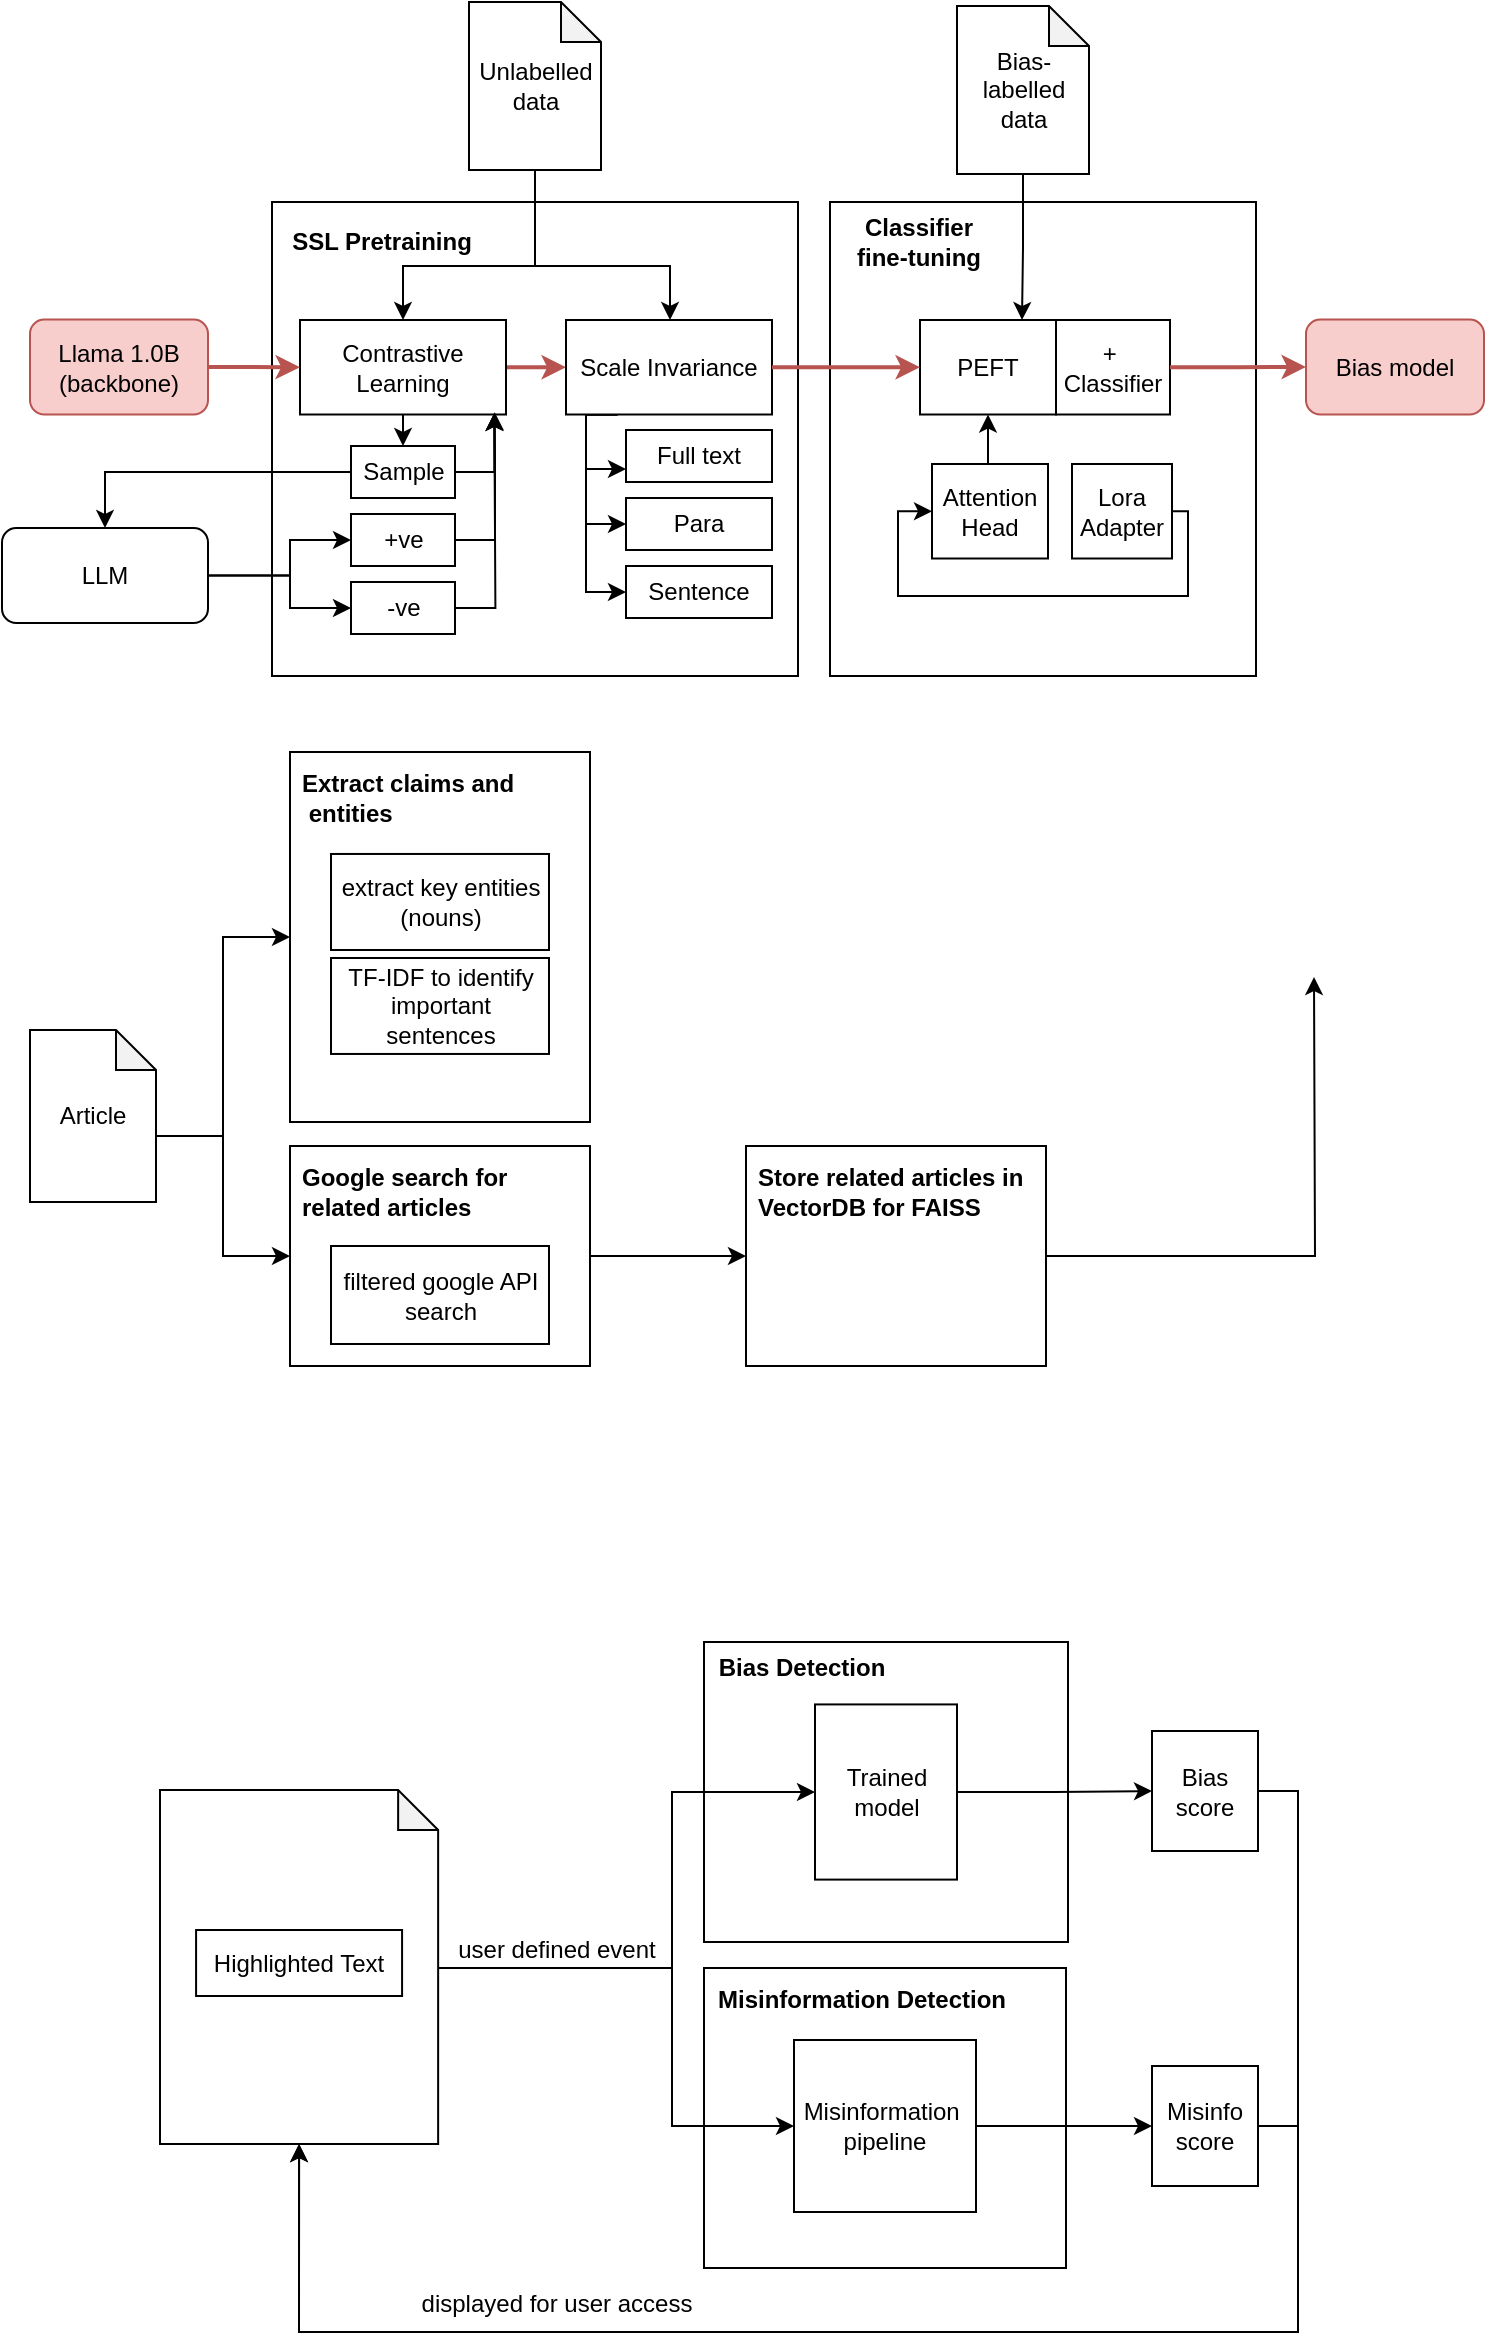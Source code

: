 <mxfile version="26.0.16">
  <diagram name="Page-1" id="9Bia6ibFdOrg1GPMHm58">
    <mxGraphModel dx="989" dy="532" grid="0" gridSize="10" guides="1" tooltips="1" connect="1" arrows="1" fold="1" page="0" pageScale="1" pageWidth="827" pageHeight="1169" math="0" shadow="0">
      <root>
        <mxCell id="0" />
        <mxCell id="1" parent="0" />
        <mxCell id="3uAdCKP51J_CVrvJTmnT-3" value="" style="group" parent="1" vertex="1" connectable="0">
          <mxGeometry x="176" y="165" width="263" height="237" as="geometry" />
        </mxCell>
        <mxCell id="3uAdCKP51J_CVrvJTmnT-1" value="" style="rounded=0;whiteSpace=wrap;html=1;" parent="3uAdCKP51J_CVrvJTmnT-3" vertex="1">
          <mxGeometry width="263" height="237" as="geometry" />
        </mxCell>
        <mxCell id="3uAdCKP51J_CVrvJTmnT-2" value="SSL Pretraining" style="text;html=1;align=center;verticalAlign=middle;whiteSpace=wrap;rounded=0;fontStyle=1" parent="3uAdCKP51J_CVrvJTmnT-3" vertex="1">
          <mxGeometry x="3.72" y="5" width="102.28" height="30" as="geometry" />
        </mxCell>
        <mxCell id="YknameOXMy4EFTPiAXg9-14" style="edgeStyle=orthogonalEdgeStyle;rounded=0;orthogonalLoop=1;jettySize=auto;html=1;exitX=1;exitY=0.5;exitDx=0;exitDy=0;entryX=0;entryY=0.5;entryDx=0;entryDy=0;fillColor=#f8cecc;strokeColor=#b85450;strokeWidth=2;" edge="1" parent="3uAdCKP51J_CVrvJTmnT-3" source="3uAdCKP51J_CVrvJTmnT-13" target="3uAdCKP51J_CVrvJTmnT-14">
          <mxGeometry relative="1" as="geometry" />
        </mxCell>
        <mxCell id="YknameOXMy4EFTPiAXg9-29" style="edgeStyle=orthogonalEdgeStyle;rounded=0;orthogonalLoop=1;jettySize=auto;html=1;exitX=0.5;exitY=1;exitDx=0;exitDy=0;entryX=0.5;entryY=0;entryDx=0;entryDy=0;" edge="1" parent="3uAdCKP51J_CVrvJTmnT-3" source="3uAdCKP51J_CVrvJTmnT-13" target="YknameOXMy4EFTPiAXg9-28">
          <mxGeometry relative="1" as="geometry" />
        </mxCell>
        <mxCell id="3uAdCKP51J_CVrvJTmnT-13" value="Contrastive Learning" style="rounded=0;whiteSpace=wrap;html=1;" parent="3uAdCKP51J_CVrvJTmnT-3" vertex="1">
          <mxGeometry x="14" y="59" width="103" height="47.25" as="geometry" />
        </mxCell>
        <mxCell id="YknameOXMy4EFTPiAXg9-8" style="edgeStyle=orthogonalEdgeStyle;rounded=0;orthogonalLoop=1;jettySize=auto;html=1;exitX=0.25;exitY=1;exitDx=0;exitDy=0;entryX=0;entryY=0.75;entryDx=0;entryDy=0;" edge="1" parent="3uAdCKP51J_CVrvJTmnT-3" source="3uAdCKP51J_CVrvJTmnT-14" target="YknameOXMy4EFTPiAXg9-3">
          <mxGeometry relative="1" as="geometry">
            <Array as="points">
              <mxPoint x="157" y="106" />
              <mxPoint x="157" y="134" />
            </Array>
          </mxGeometry>
        </mxCell>
        <mxCell id="YknameOXMy4EFTPiAXg9-10" style="edgeStyle=orthogonalEdgeStyle;rounded=0;orthogonalLoop=1;jettySize=auto;html=1;exitX=0.25;exitY=1;exitDx=0;exitDy=0;entryX=0;entryY=0.5;entryDx=0;entryDy=0;" edge="1" parent="3uAdCKP51J_CVrvJTmnT-3" source="3uAdCKP51J_CVrvJTmnT-14" target="YknameOXMy4EFTPiAXg9-7">
          <mxGeometry relative="1" as="geometry">
            <Array as="points">
              <mxPoint x="157" y="106" />
              <mxPoint x="157" y="195" />
            </Array>
          </mxGeometry>
        </mxCell>
        <mxCell id="YknameOXMy4EFTPiAXg9-11" style="edgeStyle=orthogonalEdgeStyle;rounded=0;orthogonalLoop=1;jettySize=auto;html=1;exitX=0.25;exitY=1;exitDx=0;exitDy=0;entryX=0;entryY=0.5;entryDx=0;entryDy=0;" edge="1" parent="3uAdCKP51J_CVrvJTmnT-3" source="3uAdCKP51J_CVrvJTmnT-14" target="YknameOXMy4EFTPiAXg9-6">
          <mxGeometry relative="1" as="geometry">
            <Array as="points">
              <mxPoint x="157" y="106" />
              <mxPoint x="157" y="161" />
            </Array>
          </mxGeometry>
        </mxCell>
        <mxCell id="3uAdCKP51J_CVrvJTmnT-14" value="Scale Invariance" style="rounded=0;whiteSpace=wrap;html=1;" parent="3uAdCKP51J_CVrvJTmnT-3" vertex="1">
          <mxGeometry x="147" y="59" width="103" height="47.25" as="geometry" />
        </mxCell>
        <mxCell id="YknameOXMy4EFTPiAXg9-3" value="Full text" style="rounded=0;whiteSpace=wrap;html=1;" vertex="1" parent="3uAdCKP51J_CVrvJTmnT-3">
          <mxGeometry x="177" y="114" width="73" height="26" as="geometry" />
        </mxCell>
        <mxCell id="YknameOXMy4EFTPiAXg9-6" value="Para" style="rounded=0;whiteSpace=wrap;html=1;" vertex="1" parent="3uAdCKP51J_CVrvJTmnT-3">
          <mxGeometry x="177" y="148" width="73" height="26" as="geometry" />
        </mxCell>
        <mxCell id="YknameOXMy4EFTPiAXg9-7" value="Sentence" style="rounded=0;whiteSpace=wrap;html=1;" vertex="1" parent="3uAdCKP51J_CVrvJTmnT-3">
          <mxGeometry x="177" y="182" width="73" height="26" as="geometry" />
        </mxCell>
        <mxCell id="YknameOXMy4EFTPiAXg9-51" style="edgeStyle=orthogonalEdgeStyle;rounded=0;orthogonalLoop=1;jettySize=auto;html=1;exitX=1;exitY=0.5;exitDx=0;exitDy=0;" edge="1" parent="3uAdCKP51J_CVrvJTmnT-3" source="YknameOXMy4EFTPiAXg9-28">
          <mxGeometry relative="1" as="geometry">
            <mxPoint x="111.167" y="105.444" as="targetPoint" />
          </mxGeometry>
        </mxCell>
        <mxCell id="YknameOXMy4EFTPiAXg9-28" value="Sample" style="rounded=0;whiteSpace=wrap;html=1;" vertex="1" parent="3uAdCKP51J_CVrvJTmnT-3">
          <mxGeometry x="39.5" y="122" width="52" height="26" as="geometry" />
        </mxCell>
        <mxCell id="YknameOXMy4EFTPiAXg9-45" value="+ve" style="rounded=0;whiteSpace=wrap;html=1;" vertex="1" parent="3uAdCKP51J_CVrvJTmnT-3">
          <mxGeometry x="39.5" y="156" width="52" height="26" as="geometry" />
        </mxCell>
        <mxCell id="YknameOXMy4EFTPiAXg9-50" style="edgeStyle=orthogonalEdgeStyle;rounded=0;orthogonalLoop=1;jettySize=auto;html=1;exitX=1;exitY=0.5;exitDx=0;exitDy=0;" edge="1" parent="3uAdCKP51J_CVrvJTmnT-3" source="YknameOXMy4EFTPiAXg9-46">
          <mxGeometry relative="1" as="geometry">
            <mxPoint x="111.167" y="105.444" as="targetPoint" />
          </mxGeometry>
        </mxCell>
        <mxCell id="YknameOXMy4EFTPiAXg9-46" value="-ve" style="rounded=0;whiteSpace=wrap;html=1;" vertex="1" parent="3uAdCKP51J_CVrvJTmnT-3">
          <mxGeometry x="39.5" y="190" width="52" height="26" as="geometry" />
        </mxCell>
        <mxCell id="YknameOXMy4EFTPiAXg9-49" style="edgeStyle=orthogonalEdgeStyle;rounded=0;orthogonalLoop=1;jettySize=auto;html=1;exitX=1;exitY=0.5;exitDx=0;exitDy=0;entryX=0.945;entryY=0.975;entryDx=0;entryDy=0;entryPerimeter=0;" edge="1" parent="3uAdCKP51J_CVrvJTmnT-3" source="YknameOXMy4EFTPiAXg9-45" target="3uAdCKP51J_CVrvJTmnT-13">
          <mxGeometry relative="1" as="geometry" />
        </mxCell>
        <mxCell id="3uAdCKP51J_CVrvJTmnT-6" value="" style="group" parent="1" vertex="1" connectable="0">
          <mxGeometry x="455" y="165" width="263" height="237" as="geometry" />
        </mxCell>
        <mxCell id="3uAdCKP51J_CVrvJTmnT-7" value="" style="rounded=0;whiteSpace=wrap;html=1;" parent="3uAdCKP51J_CVrvJTmnT-6" vertex="1">
          <mxGeometry width="213" height="237" as="geometry" />
        </mxCell>
        <mxCell id="3uAdCKP51J_CVrvJTmnT-8" value="&lt;b&gt;Classifier fine-tuning&lt;/b&gt;" style="text;html=1;align=center;verticalAlign=middle;whiteSpace=wrap;rounded=0;" parent="3uAdCKP51J_CVrvJTmnT-6" vertex="1">
          <mxGeometry x="3.72" y="5" width="81.28" height="30" as="geometry" />
        </mxCell>
        <mxCell id="YknameOXMy4EFTPiAXg9-55" value="PEFT" style="rounded=0;whiteSpace=wrap;html=1;" vertex="1" parent="3uAdCKP51J_CVrvJTmnT-6">
          <mxGeometry x="45" y="59" width="68" height="47.25" as="geometry" />
        </mxCell>
        <mxCell id="YknameOXMy4EFTPiAXg9-58" value="+&amp;nbsp;&lt;div&gt;Classifier&lt;/div&gt;" style="rounded=0;whiteSpace=wrap;html=1;" vertex="1" parent="3uAdCKP51J_CVrvJTmnT-6">
          <mxGeometry x="113" y="59" width="57" height="47.25" as="geometry" />
        </mxCell>
        <mxCell id="YknameOXMy4EFTPiAXg9-65" value="" style="group" vertex="1" connectable="0" parent="3uAdCKP51J_CVrvJTmnT-6">
          <mxGeometry x="82" y="131" width="108" height="47.25" as="geometry" />
        </mxCell>
        <mxCell id="YknameOXMy4EFTPiAXg9-60" value="Lora Adapter" style="rounded=0;whiteSpace=wrap;html=1;" vertex="1" parent="YknameOXMy4EFTPiAXg9-65">
          <mxGeometry x="39" width="50" height="47.25" as="geometry" />
        </mxCell>
        <mxCell id="YknameOXMy4EFTPiAXg9-61" value="Attention Head" style="rounded=0;whiteSpace=wrap;html=1;" vertex="1" parent="YknameOXMy4EFTPiAXg9-65">
          <mxGeometry x="-31" width="58" height="47.25" as="geometry" />
        </mxCell>
        <mxCell id="YknameOXMy4EFTPiAXg9-63" style="edgeStyle=orthogonalEdgeStyle;rounded=0;orthogonalLoop=1;jettySize=auto;html=1;exitX=1;exitY=0.5;exitDx=0;exitDy=0;entryX=0;entryY=0.5;entryDx=0;entryDy=0;" edge="1" parent="YknameOXMy4EFTPiAXg9-65" source="YknameOXMy4EFTPiAXg9-60" target="YknameOXMy4EFTPiAXg9-61">
          <mxGeometry relative="1" as="geometry">
            <Array as="points">
              <mxPoint x="97" y="24" />
              <mxPoint x="97" y="66" />
              <mxPoint x="-48" y="66" />
              <mxPoint x="-48" y="24" />
            </Array>
          </mxGeometry>
        </mxCell>
        <mxCell id="Vy3Y-UkOtOBgE4EE4kc7-1" value="" style="edgeStyle=orthogonalEdgeStyle;rounded=0;orthogonalLoop=1;jettySize=auto;html=1;exitX=0.5;exitY=0;exitDx=0;exitDy=0;entryX=0.5;entryY=1;entryDx=0;entryDy=0;" edge="1" parent="3uAdCKP51J_CVrvJTmnT-6" source="YknameOXMy4EFTPiAXg9-61" target="YknameOXMy4EFTPiAXg9-55">
          <mxGeometry relative="1" as="geometry">
            <Array as="points" />
          </mxGeometry>
        </mxCell>
        <mxCell id="YknameOXMy4EFTPiAXg9-1" style="edgeStyle=orthogonalEdgeStyle;rounded=0;orthogonalLoop=1;jettySize=auto;html=1;exitX=0.5;exitY=1;exitDx=0;exitDy=0;exitPerimeter=0;entryX=0.5;entryY=0;entryDx=0;entryDy=0;" edge="1" parent="1" source="3uAdCKP51J_CVrvJTmnT-9" target="3uAdCKP51J_CVrvJTmnT-13">
          <mxGeometry relative="1" as="geometry">
            <Array as="points">
              <mxPoint x="307" y="197" />
              <mxPoint x="241" y="197" />
            </Array>
          </mxGeometry>
        </mxCell>
        <mxCell id="YknameOXMy4EFTPiAXg9-2" style="edgeStyle=orthogonalEdgeStyle;rounded=0;orthogonalLoop=1;jettySize=auto;html=1;exitX=0.5;exitY=1;exitDx=0;exitDy=0;exitPerimeter=0;" edge="1" parent="1" source="3uAdCKP51J_CVrvJTmnT-9" target="3uAdCKP51J_CVrvJTmnT-14">
          <mxGeometry relative="1" as="geometry">
            <Array as="points">
              <mxPoint x="307" y="197" />
              <mxPoint x="375" y="197" />
            </Array>
          </mxGeometry>
        </mxCell>
        <mxCell id="3uAdCKP51J_CVrvJTmnT-9" value="Unlabelled data" style="shape=note;whiteSpace=wrap;html=1;backgroundOutline=1;darkOpacity=0.05;size=20;" parent="1" vertex="1">
          <mxGeometry x="274.5" y="65" width="66" height="84" as="geometry" />
        </mxCell>
        <mxCell id="YknameOXMy4EFTPiAXg9-56" style="edgeStyle=orthogonalEdgeStyle;rounded=0;orthogonalLoop=1;jettySize=auto;html=1;exitX=0.5;exitY=1;exitDx=0;exitDy=0;exitPerimeter=0;entryX=0.75;entryY=0;entryDx=0;entryDy=0;" edge="1" parent="1" source="3uAdCKP51J_CVrvJTmnT-10" target="YknameOXMy4EFTPiAXg9-55">
          <mxGeometry relative="1" as="geometry" />
        </mxCell>
        <mxCell id="3uAdCKP51J_CVrvJTmnT-10" value="Bias-labelled data" style="shape=note;whiteSpace=wrap;html=1;backgroundOutline=1;darkOpacity=0.05;size=20;" parent="1" vertex="1">
          <mxGeometry x="518.5" y="67" width="66" height="84" as="geometry" />
        </mxCell>
        <mxCell id="YknameOXMy4EFTPiAXg9-47" style="edgeStyle=orthogonalEdgeStyle;rounded=0;orthogonalLoop=1;jettySize=auto;html=1;exitX=1;exitY=0.5;exitDx=0;exitDy=0;entryX=0;entryY=0.5;entryDx=0;entryDy=0;" edge="1" parent="1" source="3uAdCKP51J_CVrvJTmnT-12" target="YknameOXMy4EFTPiAXg9-45">
          <mxGeometry relative="1" as="geometry">
            <Array as="points">
              <mxPoint x="185" y="352" />
              <mxPoint x="185" y="334" />
            </Array>
          </mxGeometry>
        </mxCell>
        <mxCell id="YknameOXMy4EFTPiAXg9-48" style="edgeStyle=orthogonalEdgeStyle;rounded=0;orthogonalLoop=1;jettySize=auto;html=1;exitX=1;exitY=0.5;exitDx=0;exitDy=0;entryX=0;entryY=0.5;entryDx=0;entryDy=0;" edge="1" parent="1" source="3uAdCKP51J_CVrvJTmnT-12" target="YknameOXMy4EFTPiAXg9-46">
          <mxGeometry relative="1" as="geometry">
            <Array as="points">
              <mxPoint x="185" y="352" />
              <mxPoint x="185" y="368" />
            </Array>
          </mxGeometry>
        </mxCell>
        <mxCell id="3uAdCKP51J_CVrvJTmnT-12" value="LLM" style="rounded=1;whiteSpace=wrap;html=1;" parent="1" vertex="1">
          <mxGeometry x="41" y="328" width="103" height="47.5" as="geometry" />
        </mxCell>
        <mxCell id="YknameOXMy4EFTPiAXg9-13" style="edgeStyle=orthogonalEdgeStyle;rounded=0;orthogonalLoop=1;jettySize=auto;html=1;exitX=1;exitY=0.5;exitDx=0;exitDy=0;entryX=0;entryY=0.5;entryDx=0;entryDy=0;fillColor=#f8cecc;strokeColor=#b85450;strokeWidth=2;" edge="1" parent="1" source="YknameOXMy4EFTPiAXg9-12" target="3uAdCKP51J_CVrvJTmnT-13">
          <mxGeometry relative="1" as="geometry" />
        </mxCell>
        <mxCell id="YknameOXMy4EFTPiAXg9-12" value="Llama 1.0B (backbone)" style="rounded=1;whiteSpace=wrap;html=1;fillColor=#f8cecc;strokeColor=#b85450;" vertex="1" parent="1">
          <mxGeometry x="55" y="223.75" width="89" height="47.5" as="geometry" />
        </mxCell>
        <mxCell id="YknameOXMy4EFTPiAXg9-30" style="edgeStyle=orthogonalEdgeStyle;rounded=0;orthogonalLoop=1;jettySize=auto;html=1;exitX=0;exitY=0.5;exitDx=0;exitDy=0;entryX=0.5;entryY=0;entryDx=0;entryDy=0;" edge="1" parent="1" source="YknameOXMy4EFTPiAXg9-28" target="3uAdCKP51J_CVrvJTmnT-12">
          <mxGeometry relative="1" as="geometry">
            <Array as="points">
              <mxPoint x="93" y="300" />
            </Array>
          </mxGeometry>
        </mxCell>
        <mxCell id="YknameOXMy4EFTPiAXg9-52" value="" style="group" vertex="1" connectable="0" parent="1">
          <mxGeometry x="392" y="885" width="263" height="150" as="geometry" />
        </mxCell>
        <mxCell id="YknameOXMy4EFTPiAXg9-53" value="" style="rounded=0;whiteSpace=wrap;html=1;" vertex="1" parent="YknameOXMy4EFTPiAXg9-52">
          <mxGeometry width="182" height="150.0" as="geometry" />
        </mxCell>
        <mxCell id="YknameOXMy4EFTPiAXg9-54" value="&lt;b&gt;Bias Detection&lt;/b&gt;" style="text;html=1;align=center;verticalAlign=middle;whiteSpace=wrap;rounded=0;" vertex="1" parent="YknameOXMy4EFTPiAXg9-52">
          <mxGeometry x="3.72" y="3.165" width="90.28" height="18.987" as="geometry" />
        </mxCell>
        <mxCell id="YknameOXMy4EFTPiAXg9-74" value="Trained model" style="rounded=0;whiteSpace=wrap;html=1;" vertex="1" parent="YknameOXMy4EFTPiAXg9-52">
          <mxGeometry x="55.5" y="31.208" width="71" height="87.584" as="geometry" />
        </mxCell>
        <mxCell id="YknameOXMy4EFTPiAXg9-57" style="edgeStyle=orthogonalEdgeStyle;rounded=0;orthogonalLoop=1;jettySize=auto;html=1;exitX=1;exitY=0.5;exitDx=0;exitDy=0;entryX=0;entryY=0.5;entryDx=0;entryDy=0;fillColor=#f8cecc;strokeColor=#b85450;strokeWidth=2;" edge="1" parent="1" source="3uAdCKP51J_CVrvJTmnT-14" target="YknameOXMy4EFTPiAXg9-55">
          <mxGeometry relative="1" as="geometry">
            <Array as="points">
              <mxPoint x="449" y="248" />
              <mxPoint x="449" y="248" />
            </Array>
          </mxGeometry>
        </mxCell>
        <mxCell id="YknameOXMy4EFTPiAXg9-66" value="" style="group" vertex="1" connectable="0" parent="1">
          <mxGeometry x="392" y="1048" width="181" height="150" as="geometry" />
        </mxCell>
        <mxCell id="YknameOXMy4EFTPiAXg9-67" value="" style="rounded=0;whiteSpace=wrap;html=1;" vertex="1" parent="YknameOXMy4EFTPiAXg9-66">
          <mxGeometry width="181" height="150" as="geometry" />
        </mxCell>
        <mxCell id="YknameOXMy4EFTPiAXg9-68" value="&lt;b&gt;Misinformation Detection&lt;/b&gt;" style="text;html=1;align=center;verticalAlign=middle;whiteSpace=wrap;rounded=0;" vertex="1" parent="YknameOXMy4EFTPiAXg9-66">
          <mxGeometry x="2.56" y="2.23" width="152.44" height="27.77" as="geometry" />
        </mxCell>
        <mxCell id="YknameOXMy4EFTPiAXg9-79" value="Misinformation&amp;nbsp;&lt;div&gt;pipeline&lt;/div&gt;" style="rounded=0;whiteSpace=wrap;html=1;" vertex="1" parent="YknameOXMy4EFTPiAXg9-66">
          <mxGeometry x="45" y="36" width="91" height="86" as="geometry" />
        </mxCell>
        <mxCell id="YknameOXMy4EFTPiAXg9-71" style="edgeStyle=orthogonalEdgeStyle;rounded=0;orthogonalLoop=1;jettySize=auto;html=1;exitX=1;exitY=0.5;exitDx=0;exitDy=0;entryX=0;entryY=0.5;entryDx=0;entryDy=0;" edge="1" parent="1" source="YknameOXMy4EFTPiAXg9-70" target="YknameOXMy4EFTPiAXg9-74">
          <mxGeometry relative="1" as="geometry">
            <Array as="points">
              <mxPoint x="241" y="1048" />
              <mxPoint x="376" y="1048" />
              <mxPoint x="376" y="960" />
            </Array>
          </mxGeometry>
        </mxCell>
        <mxCell id="YknameOXMy4EFTPiAXg9-72" style="edgeStyle=orthogonalEdgeStyle;rounded=0;orthogonalLoop=1;jettySize=auto;html=1;exitX=1;exitY=0.5;exitDx=0;exitDy=0;entryX=0;entryY=0.5;entryDx=0;entryDy=0;" edge="1" parent="1" source="YknameOXMy4EFTPiAXg9-70" target="YknameOXMy4EFTPiAXg9-79">
          <mxGeometry relative="1" as="geometry">
            <Array as="points">
              <mxPoint x="241" y="1048" />
              <mxPoint x="376" y="1048" />
              <mxPoint x="376" y="1127" />
            </Array>
          </mxGeometry>
        </mxCell>
        <mxCell id="YknameOXMy4EFTPiAXg9-73" value="" style="group" vertex="1" connectable="0" parent="1">
          <mxGeometry x="120" y="959" width="139.07" height="177" as="geometry" />
        </mxCell>
        <mxCell id="YknameOXMy4EFTPiAXg9-69" value="" style="shape=note;whiteSpace=wrap;html=1;backgroundOutline=1;darkOpacity=0.05;size=20;align=center;" vertex="1" parent="YknameOXMy4EFTPiAXg9-73">
          <mxGeometry width="139.07" height="177" as="geometry" />
        </mxCell>
        <mxCell id="YknameOXMy4EFTPiAXg9-70" value="Highlighted Text" style="rounded=0;whiteSpace=wrap;html=1;" vertex="1" parent="YknameOXMy4EFTPiAXg9-73">
          <mxGeometry x="18.04" y="70" width="103" height="33" as="geometry" />
        </mxCell>
        <mxCell id="YknameOXMy4EFTPiAXg9-77" value="Bias score" style="rounded=0;whiteSpace=wrap;html=1;" vertex="1" parent="1">
          <mxGeometry x="616" y="929.5" width="53" height="60" as="geometry" />
        </mxCell>
        <mxCell id="YknameOXMy4EFTPiAXg9-75" style="edgeStyle=orthogonalEdgeStyle;rounded=0;orthogonalLoop=1;jettySize=auto;html=1;exitX=1;exitY=0.5;exitDx=0;exitDy=0;entryX=0;entryY=0.5;entryDx=0;entryDy=0;" edge="1" parent="1" source="YknameOXMy4EFTPiAXg9-74" target="YknameOXMy4EFTPiAXg9-77">
          <mxGeometry relative="1" as="geometry">
            <mxPoint x="612.571" y="959.286" as="targetPoint" />
          </mxGeometry>
        </mxCell>
        <mxCell id="YknameOXMy4EFTPiAXg9-78" value="Misinfo score" style="rounded=0;whiteSpace=wrap;html=1;" vertex="1" parent="1">
          <mxGeometry x="616" y="1097" width="53" height="60" as="geometry" />
        </mxCell>
        <mxCell id="YknameOXMy4EFTPiAXg9-80" value="Bias model" style="rounded=1;whiteSpace=wrap;html=1;fillColor=#f8cecc;strokeColor=#b85450;" vertex="1" parent="1">
          <mxGeometry x="693" y="223.75" width="89" height="47.5" as="geometry" />
        </mxCell>
        <mxCell id="YknameOXMy4EFTPiAXg9-81" style="edgeStyle=orthogonalEdgeStyle;rounded=0;orthogonalLoop=1;jettySize=auto;html=1;exitX=1;exitY=0.5;exitDx=0;exitDy=0;entryX=0;entryY=0.5;entryDx=0;entryDy=0;strokeWidth=2;fillColor=#f8cecc;strokeColor=#b85450;" edge="1" parent="1" source="YknameOXMy4EFTPiAXg9-58" target="YknameOXMy4EFTPiAXg9-80">
          <mxGeometry relative="1" as="geometry" />
        </mxCell>
        <mxCell id="YknameOXMy4EFTPiAXg9-82" style="edgeStyle=orthogonalEdgeStyle;rounded=0;orthogonalLoop=1;jettySize=auto;html=1;exitX=1;exitY=0.5;exitDx=0;exitDy=0;entryX=0;entryY=0.5;entryDx=0;entryDy=0;" edge="1" parent="1" source="YknameOXMy4EFTPiAXg9-79" target="YknameOXMy4EFTPiAXg9-78">
          <mxGeometry relative="1" as="geometry" />
        </mxCell>
        <mxCell id="YknameOXMy4EFTPiAXg9-83" value="user defined event" style="text;html=1;align=center;verticalAlign=middle;resizable=0;points=[];autosize=1;strokeColor=none;fillColor=none;" vertex="1" parent="1">
          <mxGeometry x="259.07" y="1026" width="117" height="26" as="geometry" />
        </mxCell>
        <mxCell id="YknameOXMy4EFTPiAXg9-84" style="edgeStyle=orthogonalEdgeStyle;rounded=0;orthogonalLoop=1;jettySize=auto;html=1;exitX=1;exitY=0.5;exitDx=0;exitDy=0;entryX=0.5;entryY=1;entryDx=0;entryDy=0;entryPerimeter=0;" edge="1" parent="1" source="YknameOXMy4EFTPiAXg9-77" target="YknameOXMy4EFTPiAXg9-69">
          <mxGeometry relative="1" as="geometry">
            <Array as="points">
              <mxPoint x="689" y="960" />
              <mxPoint x="689" y="1230" />
              <mxPoint x="190" y="1230" />
            </Array>
          </mxGeometry>
        </mxCell>
        <mxCell id="YknameOXMy4EFTPiAXg9-85" style="edgeStyle=orthogonalEdgeStyle;rounded=0;orthogonalLoop=1;jettySize=auto;html=1;exitX=1;exitY=0.5;exitDx=0;exitDy=0;entryX=0.5;entryY=1;entryDx=0;entryDy=0;entryPerimeter=0;" edge="1" parent="1" source="YknameOXMy4EFTPiAXg9-78" target="YknameOXMy4EFTPiAXg9-69">
          <mxGeometry relative="1" as="geometry">
            <Array as="points">
              <mxPoint x="689" y="1127" />
              <mxPoint x="689" y="1230" />
              <mxPoint x="190" y="1230" />
            </Array>
          </mxGeometry>
        </mxCell>
        <mxCell id="YknameOXMy4EFTPiAXg9-86" value="displayed for user access" style="text;html=1;align=center;verticalAlign=middle;resizable=0;points=[];autosize=1;strokeColor=none;fillColor=none;" vertex="1" parent="1">
          <mxGeometry x="241.07" y="1203" width="153" height="26" as="geometry" />
        </mxCell>
        <mxCell id="YknameOXMy4EFTPiAXg9-110" value="" style="group" vertex="1" connectable="0" parent="1">
          <mxGeometry x="185" y="440" width="150" height="185" as="geometry" />
        </mxCell>
        <mxCell id="YknameOXMy4EFTPiAXg9-106" value="" style="rounded=0;whiteSpace=wrap;html=1;" vertex="1" parent="YknameOXMy4EFTPiAXg9-110">
          <mxGeometry width="150" height="185" as="geometry" />
        </mxCell>
        <mxCell id="YknameOXMy4EFTPiAXg9-109" value="&lt;span style=&quot;text-wrap-mode: nowrap;&quot;&gt;&lt;b&gt;Extract claims and&lt;/b&gt;&lt;/span&gt;&lt;div&gt;&lt;span style=&quot;text-wrap-mode: nowrap;&quot;&gt;&lt;b&gt;&amp;nbsp;entities&lt;/b&gt;&lt;/span&gt;&lt;/div&gt;" style="text;html=1;align=left;verticalAlign=middle;whiteSpace=wrap;rounded=0;fontStyle=0" vertex="1" parent="YknameOXMy4EFTPiAXg9-110">
          <mxGeometry x="3.99" y="2.47" width="142.01" height="41.53" as="geometry" />
        </mxCell>
        <mxCell id="YknameOXMy4EFTPiAXg9-131" value="extract key entities&lt;br&gt;(nouns)" style="rounded=0;whiteSpace=wrap;html=1;" vertex="1" parent="YknameOXMy4EFTPiAXg9-110">
          <mxGeometry x="20.5" y="50.98" width="109" height="48.02" as="geometry" />
        </mxCell>
        <mxCell id="YknameOXMy4EFTPiAXg9-132" value="TF-IDF to identify important sentences" style="rounded=0;whiteSpace=wrap;html=1;" vertex="1" parent="YknameOXMy4EFTPiAXg9-110">
          <mxGeometry x="20.5" y="103" width="109" height="47.98" as="geometry" />
        </mxCell>
        <mxCell id="YknameOXMy4EFTPiAXg9-111" value="" style="group" vertex="1" connectable="0" parent="1">
          <mxGeometry x="185" y="637" width="150" height="225" as="geometry" />
        </mxCell>
        <mxCell id="YknameOXMy4EFTPiAXg9-112" value="" style="rounded=0;whiteSpace=wrap;html=1;" vertex="1" parent="YknameOXMy4EFTPiAXg9-111">
          <mxGeometry width="150" height="110" as="geometry" />
        </mxCell>
        <mxCell id="YknameOXMy4EFTPiAXg9-113" value="&lt;span style=&quot;text-wrap-mode: nowrap;&quot;&gt;&lt;b&gt;Google search for&amp;nbsp;&lt;/b&gt;&lt;/span&gt;&lt;div&gt;&lt;span style=&quot;text-wrap-mode: nowrap;&quot;&gt;&lt;b&gt;related articles&amp;nbsp;&lt;/b&gt;&lt;/span&gt;&lt;/div&gt;" style="text;html=1;align=left;verticalAlign=middle;whiteSpace=wrap;rounded=0;fontStyle=0" vertex="1" parent="YknameOXMy4EFTPiAXg9-111">
          <mxGeometry x="3.993" y="3" width="142.014" height="40" as="geometry" />
        </mxCell>
        <mxCell id="YknameOXMy4EFTPiAXg9-133" value="filtered google API search" style="rounded=0;whiteSpace=wrap;html=1;" vertex="1" parent="YknameOXMy4EFTPiAXg9-111">
          <mxGeometry x="20.5" y="50" width="109" height="49" as="geometry" />
        </mxCell>
        <mxCell id="YknameOXMy4EFTPiAXg9-114" value="" style="group" vertex="1" connectable="0" parent="1">
          <mxGeometry x="55" y="579" width="63" height="86" as="geometry" />
        </mxCell>
        <mxCell id="YknameOXMy4EFTPiAXg9-115" value="Article" style="shape=note;whiteSpace=wrap;html=1;backgroundOutline=1;darkOpacity=0.05;size=20;align=center;" vertex="1" parent="YknameOXMy4EFTPiAXg9-114">
          <mxGeometry width="63" height="86" as="geometry" />
        </mxCell>
        <mxCell id="YknameOXMy4EFTPiAXg9-117" style="edgeStyle=orthogonalEdgeStyle;rounded=0;orthogonalLoop=1;jettySize=auto;html=1;exitX=0;exitY=0;exitDx=63;exitDy=53;exitPerimeter=0;entryX=0;entryY=0.5;entryDx=0;entryDy=0;" edge="1" parent="1" source="YknameOXMy4EFTPiAXg9-115" target="YknameOXMy4EFTPiAXg9-106">
          <mxGeometry relative="1" as="geometry" />
        </mxCell>
        <mxCell id="YknameOXMy4EFTPiAXg9-118" style="edgeStyle=orthogonalEdgeStyle;rounded=0;orthogonalLoop=1;jettySize=auto;html=1;exitX=0;exitY=0;exitDx=63;exitDy=53;entryX=0;entryY=0.5;entryDx=0;entryDy=0;exitPerimeter=0;" edge="1" parent="1" source="YknameOXMy4EFTPiAXg9-115" target="YknameOXMy4EFTPiAXg9-112">
          <mxGeometry relative="1" as="geometry" />
        </mxCell>
        <mxCell id="YknameOXMy4EFTPiAXg9-119" value="" style="group" vertex="1" connectable="0" parent="1">
          <mxGeometry x="413" y="637" width="150" height="225" as="geometry" />
        </mxCell>
        <mxCell id="YknameOXMy4EFTPiAXg9-120" value="" style="rounded=0;whiteSpace=wrap;html=1;" vertex="1" parent="YknameOXMy4EFTPiAXg9-119">
          <mxGeometry width="150" height="110" as="geometry" />
        </mxCell>
        <mxCell id="YknameOXMy4EFTPiAXg9-121" value="&lt;span style=&quot;text-wrap-mode: nowrap;&quot;&gt;&lt;b&gt;Store related articles in&amp;nbsp;&lt;/b&gt;&lt;/span&gt;&lt;div&gt;&lt;span style=&quot;text-wrap-mode: nowrap;&quot;&gt;&lt;b&gt;VectorDB for FAISS&lt;/b&gt;&lt;/span&gt;&lt;/div&gt;" style="text;html=1;align=left;verticalAlign=middle;whiteSpace=wrap;rounded=0;fontStyle=0" vertex="1" parent="YknameOXMy4EFTPiAXg9-119">
          <mxGeometry x="3.993" y="3" width="142.014" height="40" as="geometry" />
        </mxCell>
        <mxCell id="YknameOXMy4EFTPiAXg9-122" style="edgeStyle=orthogonalEdgeStyle;rounded=0;orthogonalLoop=1;jettySize=auto;html=1;exitX=1;exitY=0.5;exitDx=0;exitDy=0;entryX=0;entryY=0.5;entryDx=0;entryDy=0;" edge="1" parent="1" source="YknameOXMy4EFTPiAXg9-112" target="YknameOXMy4EFTPiAXg9-120">
          <mxGeometry relative="1" as="geometry" />
        </mxCell>
        <mxCell id="YknameOXMy4EFTPiAXg9-129" style="edgeStyle=orthogonalEdgeStyle;rounded=0;orthogonalLoop=1;jettySize=auto;html=1;exitX=1;exitY=0.5;exitDx=0;exitDy=0;entryX=0;entryY=0.5;entryDx=0;entryDy=0;" edge="1" parent="1" source="YknameOXMy4EFTPiAXg9-120">
          <mxGeometry relative="1" as="geometry">
            <mxPoint x="697" y="552.5" as="targetPoint" />
          </mxGeometry>
        </mxCell>
      </root>
    </mxGraphModel>
  </diagram>
</mxfile>

